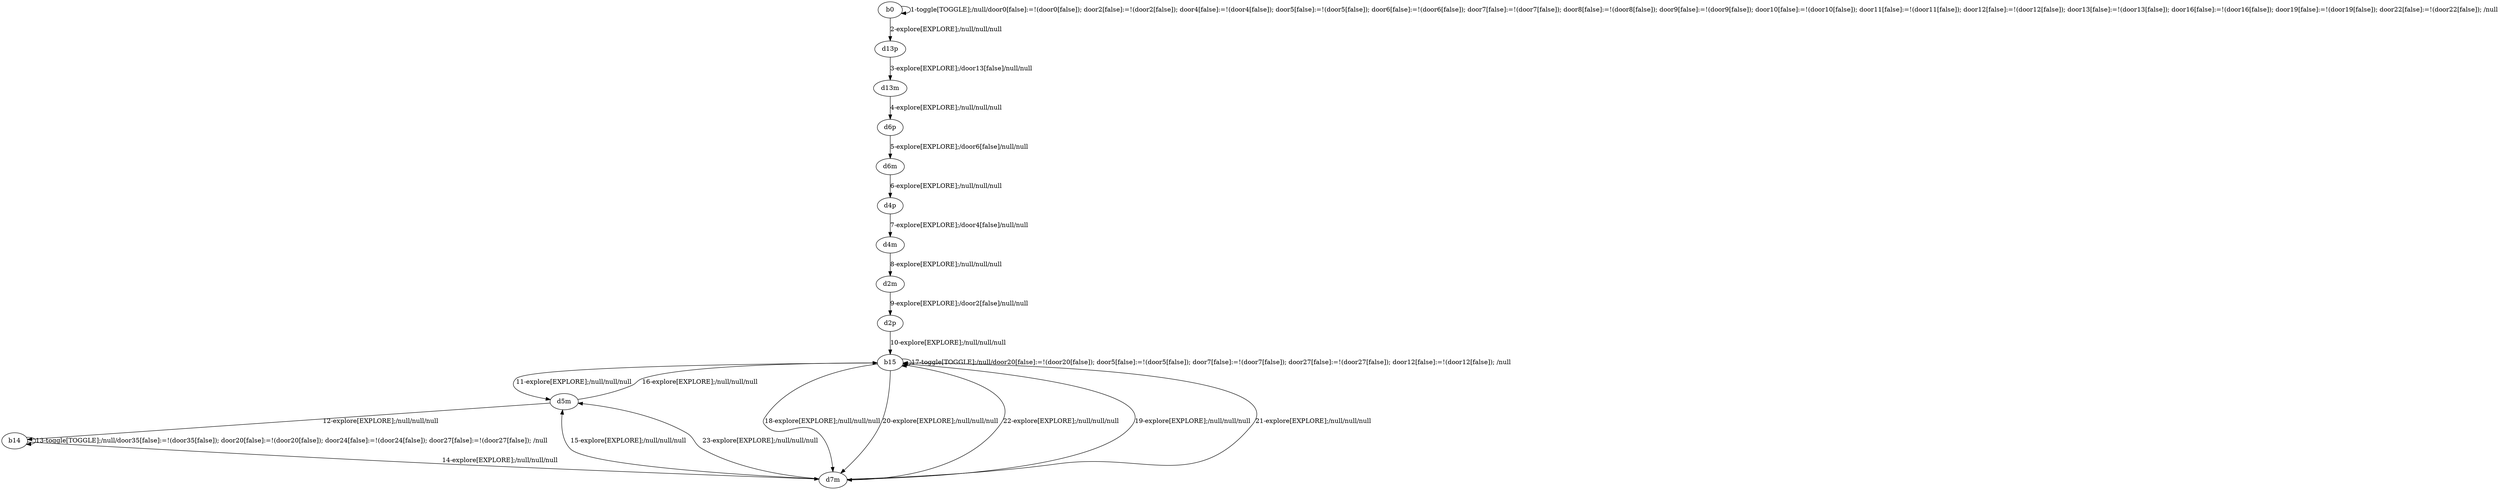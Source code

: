 # Total number of goals covered by this test: 1
# b15 --> b15

digraph g {
"b0" -> "b0" [label = "1-toggle[TOGGLE];/null/door0[false]:=!(door0[false]); door2[false]:=!(door2[false]); door4[false]:=!(door4[false]); door5[false]:=!(door5[false]); door6[false]:=!(door6[false]); door7[false]:=!(door7[false]); door8[false]:=!(door8[false]); door9[false]:=!(door9[false]); door10[false]:=!(door10[false]); door11[false]:=!(door11[false]); door12[false]:=!(door12[false]); door13[false]:=!(door13[false]); door16[false]:=!(door16[false]); door19[false]:=!(door19[false]); door22[false]:=!(door22[false]); /null"];
"b0" -> "d13p" [label = "2-explore[EXPLORE];/null/null/null"];
"d13p" -> "d13m" [label = "3-explore[EXPLORE];/door13[false]/null/null"];
"d13m" -> "d6p" [label = "4-explore[EXPLORE];/null/null/null"];
"d6p" -> "d6m" [label = "5-explore[EXPLORE];/door6[false]/null/null"];
"d6m" -> "d4p" [label = "6-explore[EXPLORE];/null/null/null"];
"d4p" -> "d4m" [label = "7-explore[EXPLORE];/door4[false]/null/null"];
"d4m" -> "d2m" [label = "8-explore[EXPLORE];/null/null/null"];
"d2m" -> "d2p" [label = "9-explore[EXPLORE];/door2[false]/null/null"];
"d2p" -> "b15" [label = "10-explore[EXPLORE];/null/null/null"];
"b15" -> "d5m" [label = "11-explore[EXPLORE];/null/null/null"];
"d5m" -> "b14" [label = "12-explore[EXPLORE];/null/null/null"];
"b14" -> "b14" [label = "13-toggle[TOGGLE];/null/door35[false]:=!(door35[false]); door20[false]:=!(door20[false]); door24[false]:=!(door24[false]); door27[false]:=!(door27[false]); /null"];
"b14" -> "d7m" [label = "14-explore[EXPLORE];/null/null/null"];
"d7m" -> "d5m" [label = "15-explore[EXPLORE];/null/null/null"];
"d5m" -> "b15" [label = "16-explore[EXPLORE];/null/null/null"];
"b15" -> "b15" [label = "17-toggle[TOGGLE];/null/door20[false]:=!(door20[false]); door5[false]:=!(door5[false]); door7[false]:=!(door7[false]); door27[false]:=!(door27[false]); door12[false]:=!(door12[false]); /null"];
"b15" -> "d7m" [label = "18-explore[EXPLORE];/null/null/null"];
"d7m" -> "b15" [label = "19-explore[EXPLORE];/null/null/null"];
"b15" -> "d7m" [label = "20-explore[EXPLORE];/null/null/null"];
"d7m" -> "b15" [label = "21-explore[EXPLORE];/null/null/null"];
"b15" -> "d7m" [label = "22-explore[EXPLORE];/null/null/null"];
"d7m" -> "d5m" [label = "23-explore[EXPLORE];/null/null/null"];
}